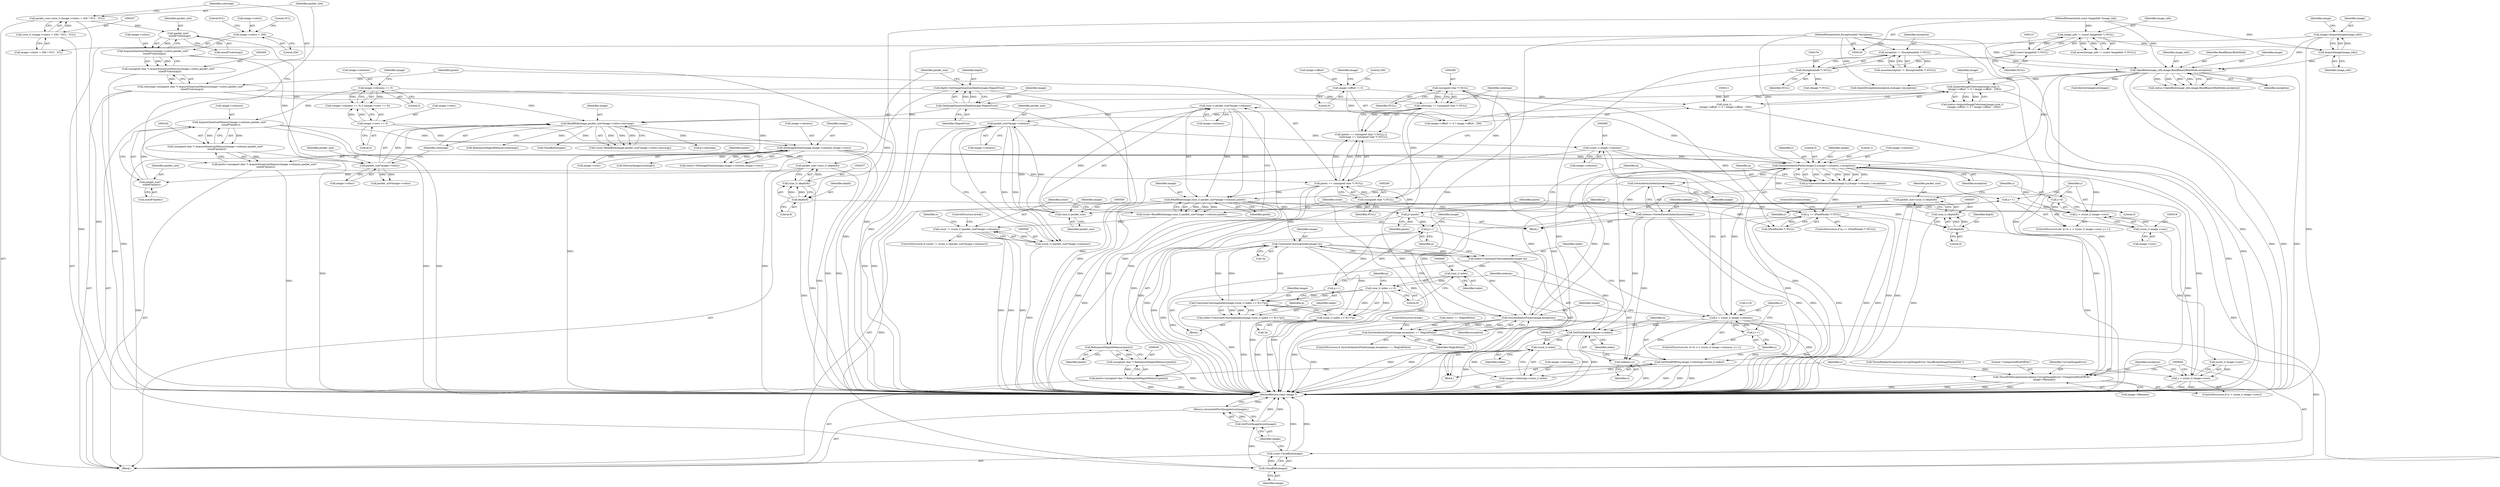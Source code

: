 digraph "0_ImageMagick_f6e9d0d9955e85bdd7540b251cd50d598dacc5e6_32@pointer" {
"1000554" [label="(Call,(size_t) packet_size*image->columns)"];
"1000555" [label="(Call,(size_t) packet_size)"];
"1000567" [label="(Call,packet_size*image->columns)"];
"1000554" [label="(Call,(size_t) packet_size*image->columns)"];
"1000530" [label="(Call,QueueAuthenticPixels(image,0,y,image->columns,1,exception))"];
"1000482" [label="(Call,SetImageExtent(image,image->columns,image->rows))"];
"1000296" [label="(Call,ReadBlob(image,packet_size*image->colors,colormap))"];
"1000231" [label="(Call,GetImageQuantumDepth(image,MagickTrue))"];
"1000208" [label="(Call,AcquireImageColormap(image,(size_t)\n    (image->offset != 0 ? image->offset : 256)))"];
"1000183" [label="(Call,OpenBlob(image_info,image,ReadBinaryBlobMode,exception))"];
"1000164" [label="(Call,AcquireImage(image_info))"];
"1000124" [label="(Call,image_info != (const ImageInfo *) NULL)"];
"1000105" [label="(MethodParameterIn,const ImageInfo *image_info)"];
"1000126" [label="(Call,(const ImageInfo *) NULL)"];
"1000162" [label="(Call,image=AcquireImage(image_info))"];
"1000151" [label="(Call,exception != (ExceptionInfo *) NULL)"];
"1000106" [label="(MethodParameterIn,ExceptionInfo *exception)"];
"1000153" [label="(Call,(ExceptionInfo *) NULL)"];
"1000210" [label="(Call,(size_t)\n    (image->offset != 0 ? image->offset : 256))"];
"1000213" [label="(Call,image->offset != 0)"];
"1000298" [label="(Call,packet_size*image->colors)"];
"1000274" [label="(Call,packet_size*\n    sizeof(*colormap))"];
"1000254" [label="(Call,packet_size=(size_t) (image->colors > 256 ? 6UL : 3UL))"];
"1000256" [label="(Call,(size_t) (image->colors > 256 ? 6UL : 3UL))"];
"1000270" [label="(Call,AcquireQuantumMemory(image->colors,packet_size*\n    sizeof(*colormap)))"];
"1000259" [label="(Call,image->colors > 256)"];
"1000286" [label="(Call,colormap == (unsigned char *) NULL)"];
"1000266" [label="(Call,colormap=(unsigned char *) AcquireQuantumMemory(image->colors,packet_size*\n    sizeof(*colormap)))"];
"1000268" [label="(Call,(unsigned char *) AcquireQuantumMemory(image->colors,packet_size*\n    sizeof(*colormap)))"];
"1000288" [label="(Call,(unsigned char *) NULL)"];
"1000283" [label="(Call,(unsigned char *) NULL)"];
"1000245" [label="(Call,AcquireQuantumMemory(image->columns,packet_size*\n    sizeof(*pixels)))"];
"1000168" [label="(Call,image->columns == 0)"];
"1000249" [label="(Call,packet_size*\n    sizeof(*pixels))"];
"1000234" [label="(Call,packet_size=(size_t) (depth/8))"];
"1000236" [label="(Call,(size_t) (depth/8))"];
"1000238" [label="(Call,depth/8)"];
"1000229" [label="(Call,depth=GetImageQuantumDepth(image,MagickTrue))"];
"1000173" [label="(Call,image->rows == 0)"];
"1000632" [label="(Call,SyncAuthenticPixels(image,exception))"];
"1000552" [label="(Call,ReadBlob(image,(size_t) packet_size*image->columns,pixels))"];
"1000548" [label="(Call,GetAuthenticIndexQueue(image))"];
"1000281" [label="(Call,pixels == (unsigned char *) NULL)"];
"1000241" [label="(Call,pixels=(unsigned char *) AcquireQuantumMemory(image->columns,packet_size*\n    sizeof(*pixels)))"];
"1000243" [label="(Call,(unsigned char *) AcquireQuantumMemory(image->columns,packet_size*\n    sizeof(*pixels)))"];
"1000589" [label="(Call,ConstrainColormapIndex(image,*p))"];
"1000604" [label="(Call,ConstrainColormapIndex(image,((size_t) index << 8)+(*p)))"];
"1000607" [label="(Call,(size_t) index << 8)"];
"1000608" [label="(Call,(size_t) index)"];
"1000587" [label="(Call,index=ConstrainColormapIndex(image,*p))"];
"1000515" [label="(Call,y < (ssize_t) image->rows)"];
"1000512" [label="(Call,y=0)"];
"1000522" [label="(Call,y++)"];
"1000517" [label="(Call,(ssize_t) image->rows)"];
"1000579" [label="(Call,(ssize_t) image->columns)"];
"1000504" [label="(Call,packet_size=(size_t) (depth/8))"];
"1000506" [label="(Call,(size_t) (depth/8))"];
"1000508" [label="(Call,depth/8)"];
"1000525" [label="(Call,p=pixels)"];
"1000593" [label="(Call,p++)"];
"1000614" [label="(Call,p++)"];
"1000550" [label="(Call,count=ReadBlob(image,(size_t) packet_size*image->columns,pixels))"];
"1000563" [label="(Call,count != (ssize_t) (packet_size*image->columns))"];
"1000602" [label="(Call,index=ConstrainColormapIndex(image,((size_t) index << 8)+(*p)))"];
"1000616" [label="(Call,SetPixelIndex(indexes+x,index))"];
"1000627" [label="(Call,(ssize_t) index)"];
"1000621" [label="(Call,SetPixelRGBO(q,image->colormap+(ssize_t) index))"];
"1000623" [label="(Call,image->colormap+(ssize_t) index)"];
"1000644" [label="(Call,y < (ssize_t) image->rows)"];
"1000528" [label="(Call,q=QueueAuthenticPixels(image,0,y,image->columns,1,exception))"];
"1000540" [label="(Call,q == (PixelPacket *) NULL)"];
"1000546" [label="(Call,indexes=GetAuthenticIndexQueue(image))"];
"1000617" [label="(Call,indexes+x)"];
"1000565" [label="(Call,(ssize_t) (packet_size*image->columns))"];
"1000577" [label="(Call,x < (ssize_t) image->columns)"];
"1000584" [label="(Call,x++)"];
"1000651" [label="(Call,ThrowFileException(exception,CorruptImageError,\"UnexpectedEndOfFile\",\n      image->filename))"];
"1000660" [label="(Call,CloseBlob(image))"];
"1000658" [label="(Call,(void) CloseBlob(image))"];
"1000663" [label="(Call,GetFirstImageInList(image))"];
"1000662" [label="(Return,return(GetFirstImageInList(image));)"];
"1000631" [label="(Call,SyncAuthenticPixels(image,exception) == MagickFalse)"];
"1000606" [label="(Call,((size_t) index << 8)+(*p))"];
"1000641" [label="(Call,RelinquishMagickMemory(pixels))"];
"1000639" [label="(Call,(unsigned char *) RelinquishMagickMemory(pixels))"];
"1000637" [label="(Call,pixels=(unsigned char *) RelinquishMagickMemory(pixels))"];
"1000561" [label="(Identifier,pixels)"];
"1000249" [label="(Call,packet_size*\n    sizeof(*pixels))"];
"1000265" [label="(Literal,3UL)"];
"1000519" [label="(Call,image->rows)"];
"1000482" [label="(Call,SetImageExtent(image,image->columns,image->rows))"];
"1000274" [label="(Call,packet_size*\n    sizeof(*colormap))"];
"1000515" [label="(Call,y < (ssize_t) image->rows)"];
"1000509" [label="(Identifier,depth)"];
"1000464" [label="(Call,RelinquishMagickMemory(colormap))"];
"1000243" [label="(Call,(unsigned char *) AcquireQuantumMemory(image->columns,packet_size*\n    sizeof(*pixels)))"];
"1000235" [label="(Identifier,packet_size)"];
"1000288" [label="(Call,(unsigned char *) NULL)"];
"1000547" [label="(Identifier,indexes)"];
"1000533" [label="(Identifier,y)"];
"1000298" [label="(Call,packet_size*image->colors)"];
"1000286" [label="(Call,colormap == (unsigned char *) NULL)"];
"1000475" [label="(Call,CloseBlob(image))"];
"1000590" [label="(Identifier,image)"];
"1000551" [label="(Identifier,count)"];
"1000526" [label="(Identifier,p)"];
"1000506" [label="(Call,(size_t) (depth/8))"];
"1000622" [label="(Identifier,q)"];
"1000661" [label="(Identifier,image)"];
"1000514" [label="(Literal,0)"];
"1000230" [label="(Identifier,depth)"];
"1000528" [label="(Call,q=QueueAuthenticPixels(image,0,y,image->columns,1,exception))"];
"1000555" [label="(Call,(size_t) packet_size)"];
"1000487" [label="(Call,image->rows)"];
"1000254" [label="(Call,packet_size=(size_t) (image->colors > 256 ? 6UL : 3UL))"];
"1000495" [label="(Call,InheritException(exception,&image->exception))"];
"1000573" [label="(ControlStructure,for (x=0; x < (ssize_t) image->columns; x++))"];
"1000187" [label="(Identifier,exception)"];
"1000568" [label="(Identifier,packet_size)"];
"1000635" [label="(Identifier,MagickFalse)"];
"1000128" [label="(Identifier,NULL)"];
"1000577" [label="(Call,x < (ssize_t) image->columns)"];
"1000505" [label="(Identifier,packet_size)"];
"1000175" [label="(Identifier,image)"];
"1000532" [label="(Literal,0)"];
"1000586" [label="(Block,)"];
"1000594" [label="(Identifier,p)"];
"1000271" [label="(Call,image->colors)"];
"1000601" [label="(Block,)"];
"1000491" [label="(Call,status == MagickFalse)"];
"1000162" [label="(Call,image=AcquireImage(image_info))"];
"1000608" [label="(Call,(size_t) index)"];
"1000658" [label="(Call,(void) CloseBlob(image))"];
"1000309" [label="(Call,packet_size*image->colors)"];
"1000314" [label="(Call,ThrowReaderException(CorruptImageError,\"InsufficientImageDataInFile\"))"];
"1000517" [label="(Call,(ssize_t) image->rows)"];
"1000153" [label="(Call,(ExceptionInfo *) NULL)"];
"1000632" [label="(Call,SyncAuthenticPixels(image,exception))"];
"1000290" [label="(Identifier,NULL)"];
"1000285" [label="(Identifier,NULL)"];
"1000614" [label="(Call,p++)"];
"1000615" [label="(Identifier,p)"];
"1000542" [label="(Call,(PixelPacket *) NULL)"];
"1000206" [label="(Call,status=AcquireImageColormap(image,(size_t)\n    (image->offset != 0 ? image->offset : 256)))"];
"1000591" [label="(Call,*p)"];
"1000605" [label="(Identifier,image)"];
"1000530" [label="(Call,QueueAuthenticPixels(image,0,y,image->columns,1,exception))"];
"1000504" [label="(Call,packet_size=(size_t) (depth/8))"];
"1000502" [label="(Call,DestroyImageList(image))"];
"1000125" [label="(Identifier,image_info)"];
"1000620" [label="(Identifier,index)"];
"1000645" [label="(Identifier,y)"];
"1000611" [label="(Literal,8)"];
"1000513" [label="(Identifier,y)"];
"1000634" [label="(Identifier,exception)"];
"1000232" [label="(Identifier,image)"];
"1000587" [label="(Call,index=ConstrainColormapIndex(image,*p))"];
"1000630" [label="(ControlStructure,if (SyncAuthenticPixels(image,exception) == MagickFalse))"];
"1000297" [label="(Identifier,image)"];
"1000565" [label="(Call,(ssize_t) (packet_size*image->columns))"];
"1000266" [label="(Call,colormap=(unsigned char *) AcquireQuantumMemory(image->colors,packet_size*\n    sizeof(*colormap)))"];
"1000569" [label="(Call,image->columns)"];
"1000212" [label="(Call,image->offset != 0 ? image->offset : 256)"];
"1000275" [label="(Identifier,packet_size)"];
"1000174" [label="(Call,image->rows)"];
"1000256" [label="(Call,(size_t) (image->colors > 256 ? 6UL : 3UL))"];
"1000236" [label="(Call,(size_t) (depth/8))"];
"1000603" [label="(Identifier,index)"];
"1000255" [label="(Identifier,packet_size)"];
"1000173" [label="(Call,image->rows == 0)"];
"1000639" [label="(Call,(unsigned char *) RelinquishMagickMemory(pixels))"];
"1000531" [label="(Identifier,image)"];
"1000637" [label="(Call,pixels=(unsigned char *) RelinquishMagickMemory(pixels))"];
"1000623" [label="(Call,image->colormap+(ssize_t) index)"];
"1000541" [label="(Identifier,q)"];
"1000483" [label="(Identifier,image)"];
"1000150" [label="(Call,assert(exception != (ExceptionInfo *) NULL))"];
"1000581" [label="(Call,image->columns)"];
"1000575" [label="(Identifier,x)"];
"1000636" [label="(ControlStructure,break;)"];
"1000550" [label="(Call,count=ReadBlob(image,(size_t) packet_size*image->columns,pixels))"];
"1000546" [label="(Call,indexes=GetAuthenticIndexQueue(image))"];
"1000165" [label="(Identifier,image_info)"];
"1000246" [label="(Call,image->columns)"];
"1000238" [label="(Call,depth/8)"];
"1000607" [label="(Call,(size_t) index << 8)"];
"1000231" [label="(Call,GetImageQuantumDepth(image,MagickTrue))"];
"1000259" [label="(Call,image->colors > 256)"];
"1000217" [label="(Literal,0)"];
"1000172" [label="(Literal,0)"];
"1000618" [label="(Identifier,indexes)"];
"1000633" [label="(Identifier,image)"];
"1000617" [label="(Call,indexes+x)"];
"1000280" [label="(Call,(pixels == (unsigned char *) NULL) ||\n      (colormap == (unsigned char *) NULL))"];
"1000642" [label="(Identifier,pixels)"];
"1000234" [label="(Call,packet_size=(size_t) (depth/8))"];
"1000209" [label="(Identifier,image)"];
"1000593" [label="(Call,p++)"];
"1000169" [label="(Call,image->columns)"];
"1000164" [label="(Call,AcquireImage(image_info))"];
"1000613" [label="(Identifier,p)"];
"1000589" [label="(Call,ConstrainColormapIndex(image,*p))"];
"1000126" [label="(Call,(const ImageInfo *) NULL)"];
"1000105" [label="(MethodParameterIn,const ImageInfo *image_info)"];
"1000559" [label="(Identifier,image)"];
"1000664" [label="(Identifier,image)"];
"1000268" [label="(Call,(unsigned char *) AcquireQuantumMemory(image->colors,packet_size*\n    sizeof(*colormap)))"];
"1000644" [label="(Call,y < (ssize_t) image->rows)"];
"1000184" [label="(Identifier,image_info)"];
"1000529" [label="(Identifier,q)"];
"1000663" [label="(Call,GetFirstImageInList(image))"];
"1000106" [label="(MethodParameterIn,ExceptionInfo *exception)"];
"1000151" [label="(Call,exception != (ExceptionInfo *) NULL)"];
"1000221" [label="(Literal,256)"];
"1000299" [label="(Identifier,packet_size)"];
"1000264" [label="(Literal,6UL)"];
"1000579" [label="(Call,(ssize_t) image->columns)"];
"1000537" [label="(Literal,1)"];
"1000631" [label="(Call,SyncAuthenticPixels(image,exception) == MagickFalse)"];
"1000616" [label="(Call,SetPixelIndex(indexes+x,index))"];
"1000585" [label="(Identifier,x)"];
"1000270" [label="(Call,AcquireQuantumMemory(image->colors,packet_size*\n    sizeof(*colormap)))"];
"1000564" [label="(Identifier,count)"];
"1000578" [label="(Identifier,x)"];
"1000588" [label="(Identifier,index)"];
"1000240" [label="(Literal,8)"];
"1000511" [label="(ControlStructure,for (y=0; y < (ssize_t) image->rows; y++))"];
"1000276" [label="(Call,sizeof(*colormap))"];
"1000629" [label="(Identifier,index)"];
"1000300" [label="(Call,image->colors)"];
"1000516" [label="(Identifier,y)"];
"1000186" [label="(Identifier,ReadBinaryBlobMode)"];
"1000208" [label="(Call,AcquireImageColormap(image,(size_t)\n    (image->offset != 0 ? image->offset : 256)))"];
"1000548" [label="(Call,GetAuthenticIndexQueue(image))"];
"1000627" [label="(Call,(ssize_t) index)"];
"1000263" [label="(Literal,256)"];
"1000241" [label="(Call,pixels=(unsigned char *) AcquireQuantumMemory(image->columns,packet_size*\n    sizeof(*pixels)))"];
"1000510" [label="(Literal,8)"];
"1000294" [label="(Call,count=ReadBlob(image,packet_size*image->colors,colormap))"];
"1000198" [label="(Call,(Image *) NULL)"];
"1000239" [label="(Identifier,depth)"];
"1000183" [label="(Call,OpenBlob(image_info,image,ReadBinaryBlobMode,exception))"];
"1000195" [label="(Call,DestroyImageList(image))"];
"1000210" [label="(Call,(size_t)\n    (image->offset != 0 ? image->offset : 256))"];
"1000660" [label="(Call,CloseBlob(image))"];
"1000317" [label="(Call,p=colormap)"];
"1000107" [label="(Block,)"];
"1000185" [label="(Identifier,image)"];
"1000214" [label="(Call,image->offset)"];
"1000177" [label="(Literal,0)"];
"1000233" [label="(Identifier,MagickTrue)"];
"1000574" [label="(Call,x=0)"];
"1000296" [label="(Call,ReadBlob(image,packet_size*image->colors,colormap))"];
"1000646" [label="(Call,(ssize_t) image->rows)"];
"1000155" [label="(Identifier,NULL)"];
"1000584" [label="(Call,x++)"];
"1000624" [label="(Call,image->colormap)"];
"1000549" [label="(Identifier,image)"];
"1000643" [label="(ControlStructure,if (y < (ssize_t) image->rows))"];
"1000619" [label="(Identifier,x)"];
"1000641" [label="(Call,RelinquishMagickMemory(pixels))"];
"1000558" [label="(Call,image->columns)"];
"1000283" [label="(Call,(unsigned char *) NULL)"];
"1000638" [label="(Identifier,pixels)"];
"1000563" [label="(Call,count != (ssize_t) (packet_size*image->columns))"];
"1000539" [label="(ControlStructure,if (q == (PixelPacket *) NULL))"];
"1000219" [label="(Identifier,image)"];
"1000652" [label="(Identifier,exception)"];
"1000655" [label="(Call,image->filename)"];
"1000170" [label="(Identifier,image)"];
"1000267" [label="(Identifier,colormap)"];
"1000163" [label="(Identifier,image)"];
"1000654" [label="(Literal,\"UnexpectedEndOfFile\")"];
"1000303" [label="(Identifier,colormap)"];
"1000242" [label="(Identifier,pixels)"];
"1000602" [label="(Call,index=ConstrainColormapIndex(image,((size_t) index << 8)+(*p)))"];
"1000557" [label="(Identifier,packet_size)"];
"1000545" [label="(ControlStructure,break;)"];
"1000167" [label="(Call,(image->columns == 0) || (image->rows == 0))"];
"1000251" [label="(Call,sizeof(*pixels))"];
"1000554" [label="(Call,(size_t) packet_size*image->columns)"];
"1000604" [label="(Call,ConstrainColormapIndex(image,((size_t) index << 8)+(*p)))"];
"1000525" [label="(Call,p=pixels)"];
"1000124" [label="(Call,image_info != (const ImageInfo *) NULL)"];
"1000213" [label="(Call,image->offset != 0)"];
"1000258" [label="(Call,image->colors > 256 ? 6UL : 3UL)"];
"1000534" [label="(Call,image->columns)"];
"1000651" [label="(Call,ThrowFileException(exception,CorruptImageError,\"UnexpectedEndOfFile\",\n      image->filename))"];
"1000480" [label="(Call,status=SetImageExtent(image,image->columns,image->rows))"];
"1000512" [label="(Call,y=0)"];
"1000527" [label="(Identifier,pixels)"];
"1000662" [label="(Return,return(GetFirstImageInList(image));)"];
"1000123" [label="(Call,assert(image_info != (const ImageInfo *) NULL))"];
"1000260" [label="(Call,image->colors)"];
"1000553" [label="(Identifier,image)"];
"1000522" [label="(Call,y++)"];
"1000552" [label="(Call,ReadBlob(image,(size_t) packet_size*image->columns,pixels))"];
"1000152" [label="(Identifier,exception)"];
"1000168" [label="(Call,image->columns == 0)"];
"1000281" [label="(Call,pixels == (unsigned char *) NULL)"];
"1000621" [label="(Call,SetPixelRGBO(q,image->colormap+(ssize_t) index))"];
"1000562" [label="(ControlStructure,if (count != (ssize_t) (packet_size*image->columns)))"];
"1000540" [label="(Call,q == (PixelPacket *) NULL)"];
"1000610" [label="(Identifier,index)"];
"1000282" [label="(Identifier,pixels)"];
"1000287" [label="(Identifier,colormap)"];
"1000524" [label="(Block,)"];
"1000598" [label="(Identifier,image)"];
"1000606" [label="(Call,((size_t) index << 8)+(*p))"];
"1000665" [label="(MethodReturn,static Image *)"];
"1000538" [label="(Identifier,exception)"];
"1000181" [label="(Call,status=OpenBlob(image_info,image,ReadBinaryBlobMode,exception))"];
"1000612" [label="(Call,*p)"];
"1000245" [label="(Call,AcquireQuantumMemory(image->columns,packet_size*\n    sizeof(*pixels)))"];
"1000250" [label="(Identifier,packet_size)"];
"1000508" [label="(Call,depth/8)"];
"1000523" [label="(Identifier,y)"];
"1000484" [label="(Call,image->columns)"];
"1000567" [label="(Call,packet_size*image->columns)"];
"1000572" [label="(ControlStructure,break;)"];
"1000653" [label="(Identifier,CorruptImageError)"];
"1000229" [label="(Call,depth=GetImageQuantumDepth(image,MagickTrue))"];
"1000554" -> "1000552"  [label="AST: "];
"1000554" -> "1000558"  [label="CFG: "];
"1000555" -> "1000554"  [label="AST: "];
"1000558" -> "1000554"  [label="AST: "];
"1000561" -> "1000554"  [label="CFG: "];
"1000554" -> "1000665"  [label="DDG: "];
"1000554" -> "1000552"  [label="DDG: "];
"1000554" -> "1000552"  [label="DDG: "];
"1000555" -> "1000554"  [label="DDG: "];
"1000530" -> "1000554"  [label="DDG: "];
"1000554" -> "1000567"  [label="DDG: "];
"1000555" -> "1000557"  [label="CFG: "];
"1000556" -> "1000555"  [label="AST: "];
"1000557" -> "1000555"  [label="AST: "];
"1000559" -> "1000555"  [label="CFG: "];
"1000567" -> "1000555"  [label="DDG: "];
"1000504" -> "1000555"  [label="DDG: "];
"1000555" -> "1000567"  [label="DDG: "];
"1000567" -> "1000565"  [label="AST: "];
"1000567" -> "1000569"  [label="CFG: "];
"1000568" -> "1000567"  [label="AST: "];
"1000569" -> "1000567"  [label="AST: "];
"1000565" -> "1000567"  [label="CFG: "];
"1000567" -> "1000665"  [label="DDG: "];
"1000567" -> "1000665"  [label="DDG: "];
"1000567" -> "1000565"  [label="DDG: "];
"1000567" -> "1000565"  [label="DDG: "];
"1000567" -> "1000579"  [label="DDG: "];
"1000530" -> "1000528"  [label="AST: "];
"1000530" -> "1000538"  [label="CFG: "];
"1000531" -> "1000530"  [label="AST: "];
"1000532" -> "1000530"  [label="AST: "];
"1000533" -> "1000530"  [label="AST: "];
"1000534" -> "1000530"  [label="AST: "];
"1000537" -> "1000530"  [label="AST: "];
"1000538" -> "1000530"  [label="AST: "];
"1000528" -> "1000530"  [label="CFG: "];
"1000530" -> "1000665"  [label="DDG: "];
"1000530" -> "1000665"  [label="DDG: "];
"1000530" -> "1000522"  [label="DDG: "];
"1000530" -> "1000528"  [label="DDG: "];
"1000530" -> "1000528"  [label="DDG: "];
"1000530" -> "1000528"  [label="DDG: "];
"1000530" -> "1000528"  [label="DDG: "];
"1000530" -> "1000528"  [label="DDG: "];
"1000530" -> "1000528"  [label="DDG: "];
"1000482" -> "1000530"  [label="DDG: "];
"1000482" -> "1000530"  [label="DDG: "];
"1000632" -> "1000530"  [label="DDG: "];
"1000632" -> "1000530"  [label="DDG: "];
"1000515" -> "1000530"  [label="DDG: "];
"1000579" -> "1000530"  [label="DDG: "];
"1000183" -> "1000530"  [label="DDG: "];
"1000106" -> "1000530"  [label="DDG: "];
"1000530" -> "1000548"  [label="DDG: "];
"1000530" -> "1000632"  [label="DDG: "];
"1000530" -> "1000644"  [label="DDG: "];
"1000530" -> "1000651"  [label="DDG: "];
"1000530" -> "1000660"  [label="DDG: "];
"1000482" -> "1000480"  [label="AST: "];
"1000482" -> "1000487"  [label="CFG: "];
"1000483" -> "1000482"  [label="AST: "];
"1000484" -> "1000482"  [label="AST: "];
"1000487" -> "1000482"  [label="AST: "];
"1000480" -> "1000482"  [label="CFG: "];
"1000482" -> "1000665"  [label="DDG: "];
"1000482" -> "1000665"  [label="DDG: "];
"1000482" -> "1000480"  [label="DDG: "];
"1000482" -> "1000480"  [label="DDG: "];
"1000482" -> "1000480"  [label="DDG: "];
"1000296" -> "1000482"  [label="DDG: "];
"1000245" -> "1000482"  [label="DDG: "];
"1000173" -> "1000482"  [label="DDG: "];
"1000482" -> "1000502"  [label="DDG: "];
"1000482" -> "1000517"  [label="DDG: "];
"1000482" -> "1000660"  [label="DDG: "];
"1000296" -> "1000294"  [label="AST: "];
"1000296" -> "1000303"  [label="CFG: "];
"1000297" -> "1000296"  [label="AST: "];
"1000298" -> "1000296"  [label="AST: "];
"1000303" -> "1000296"  [label="AST: "];
"1000294" -> "1000296"  [label="CFG: "];
"1000296" -> "1000294"  [label="DDG: "];
"1000296" -> "1000294"  [label="DDG: "];
"1000296" -> "1000294"  [label="DDG: "];
"1000231" -> "1000296"  [label="DDG: "];
"1000298" -> "1000296"  [label="DDG: "];
"1000298" -> "1000296"  [label="DDG: "];
"1000286" -> "1000296"  [label="DDG: "];
"1000266" -> "1000296"  [label="DDG: "];
"1000296" -> "1000317"  [label="DDG: "];
"1000296" -> "1000464"  [label="DDG: "];
"1000296" -> "1000475"  [label="DDG: "];
"1000231" -> "1000229"  [label="AST: "];
"1000231" -> "1000233"  [label="CFG: "];
"1000232" -> "1000231"  [label="AST: "];
"1000233" -> "1000231"  [label="AST: "];
"1000229" -> "1000231"  [label="CFG: "];
"1000231" -> "1000665"  [label="DDG: "];
"1000231" -> "1000229"  [label="DDG: "];
"1000231" -> "1000229"  [label="DDG: "];
"1000208" -> "1000231"  [label="DDG: "];
"1000208" -> "1000206"  [label="AST: "];
"1000208" -> "1000210"  [label="CFG: "];
"1000209" -> "1000208"  [label="AST: "];
"1000210" -> "1000208"  [label="AST: "];
"1000206" -> "1000208"  [label="CFG: "];
"1000208" -> "1000665"  [label="DDG: "];
"1000208" -> "1000206"  [label="DDG: "];
"1000208" -> "1000206"  [label="DDG: "];
"1000183" -> "1000208"  [label="DDG: "];
"1000210" -> "1000208"  [label="DDG: "];
"1000183" -> "1000181"  [label="AST: "];
"1000183" -> "1000187"  [label="CFG: "];
"1000184" -> "1000183"  [label="AST: "];
"1000185" -> "1000183"  [label="AST: "];
"1000186" -> "1000183"  [label="AST: "];
"1000187" -> "1000183"  [label="AST: "];
"1000181" -> "1000183"  [label="CFG: "];
"1000183" -> "1000665"  [label="DDG: "];
"1000183" -> "1000665"  [label="DDG: "];
"1000183" -> "1000665"  [label="DDG: "];
"1000183" -> "1000181"  [label="DDG: "];
"1000183" -> "1000181"  [label="DDG: "];
"1000183" -> "1000181"  [label="DDG: "];
"1000183" -> "1000181"  [label="DDG: "];
"1000164" -> "1000183"  [label="DDG: "];
"1000105" -> "1000183"  [label="DDG: "];
"1000162" -> "1000183"  [label="DDG: "];
"1000151" -> "1000183"  [label="DDG: "];
"1000106" -> "1000183"  [label="DDG: "];
"1000183" -> "1000195"  [label="DDG: "];
"1000183" -> "1000495"  [label="DDG: "];
"1000183" -> "1000651"  [label="DDG: "];
"1000164" -> "1000162"  [label="AST: "];
"1000164" -> "1000165"  [label="CFG: "];
"1000165" -> "1000164"  [label="AST: "];
"1000162" -> "1000164"  [label="CFG: "];
"1000164" -> "1000162"  [label="DDG: "];
"1000124" -> "1000164"  [label="DDG: "];
"1000105" -> "1000164"  [label="DDG: "];
"1000124" -> "1000123"  [label="AST: "];
"1000124" -> "1000126"  [label="CFG: "];
"1000125" -> "1000124"  [label="AST: "];
"1000126" -> "1000124"  [label="AST: "];
"1000123" -> "1000124"  [label="CFG: "];
"1000124" -> "1000665"  [label="DDG: "];
"1000124" -> "1000123"  [label="DDG: "];
"1000124" -> "1000123"  [label="DDG: "];
"1000105" -> "1000124"  [label="DDG: "];
"1000126" -> "1000124"  [label="DDG: "];
"1000105" -> "1000104"  [label="AST: "];
"1000105" -> "1000665"  [label="DDG: "];
"1000126" -> "1000128"  [label="CFG: "];
"1000127" -> "1000126"  [label="AST: "];
"1000128" -> "1000126"  [label="AST: "];
"1000126" -> "1000153"  [label="DDG: "];
"1000162" -> "1000107"  [label="AST: "];
"1000163" -> "1000162"  [label="AST: "];
"1000170" -> "1000162"  [label="CFG: "];
"1000162" -> "1000665"  [label="DDG: "];
"1000151" -> "1000150"  [label="AST: "];
"1000151" -> "1000153"  [label="CFG: "];
"1000152" -> "1000151"  [label="AST: "];
"1000153" -> "1000151"  [label="AST: "];
"1000150" -> "1000151"  [label="CFG: "];
"1000151" -> "1000665"  [label="DDG: "];
"1000151" -> "1000150"  [label="DDG: "];
"1000151" -> "1000150"  [label="DDG: "];
"1000106" -> "1000151"  [label="DDG: "];
"1000153" -> "1000151"  [label="DDG: "];
"1000106" -> "1000104"  [label="AST: "];
"1000106" -> "1000665"  [label="DDG: "];
"1000106" -> "1000495"  [label="DDG: "];
"1000106" -> "1000632"  [label="DDG: "];
"1000106" -> "1000651"  [label="DDG: "];
"1000153" -> "1000155"  [label="CFG: "];
"1000154" -> "1000153"  [label="AST: "];
"1000155" -> "1000153"  [label="AST: "];
"1000153" -> "1000198"  [label="DDG: "];
"1000153" -> "1000283"  [label="DDG: "];
"1000210" -> "1000212"  [label="CFG: "];
"1000211" -> "1000210"  [label="AST: "];
"1000212" -> "1000210"  [label="AST: "];
"1000210" -> "1000665"  [label="DDG: "];
"1000213" -> "1000210"  [label="DDG: "];
"1000213" -> "1000212"  [label="AST: "];
"1000213" -> "1000217"  [label="CFG: "];
"1000214" -> "1000213"  [label="AST: "];
"1000217" -> "1000213"  [label="AST: "];
"1000219" -> "1000213"  [label="CFG: "];
"1000221" -> "1000213"  [label="CFG: "];
"1000213" -> "1000212"  [label="DDG: "];
"1000298" -> "1000300"  [label="CFG: "];
"1000299" -> "1000298"  [label="AST: "];
"1000300" -> "1000298"  [label="AST: "];
"1000303" -> "1000298"  [label="CFG: "];
"1000274" -> "1000298"  [label="DDG: "];
"1000270" -> "1000298"  [label="DDG: "];
"1000298" -> "1000309"  [label="DDG: "];
"1000298" -> "1000309"  [label="DDG: "];
"1000274" -> "1000270"  [label="AST: "];
"1000274" -> "1000276"  [label="CFG: "];
"1000275" -> "1000274"  [label="AST: "];
"1000276" -> "1000274"  [label="AST: "];
"1000270" -> "1000274"  [label="CFG: "];
"1000274" -> "1000270"  [label="DDG: "];
"1000254" -> "1000274"  [label="DDG: "];
"1000254" -> "1000107"  [label="AST: "];
"1000254" -> "1000256"  [label="CFG: "];
"1000255" -> "1000254"  [label="AST: "];
"1000256" -> "1000254"  [label="AST: "];
"1000267" -> "1000254"  [label="CFG: "];
"1000254" -> "1000665"  [label="DDG: "];
"1000256" -> "1000254"  [label="DDG: "];
"1000256" -> "1000258"  [label="CFG: "];
"1000257" -> "1000256"  [label="AST: "];
"1000258" -> "1000256"  [label="AST: "];
"1000256" -> "1000665"  [label="DDG: "];
"1000270" -> "1000268"  [label="AST: "];
"1000271" -> "1000270"  [label="AST: "];
"1000268" -> "1000270"  [label="CFG: "];
"1000270" -> "1000665"  [label="DDG: "];
"1000270" -> "1000268"  [label="DDG: "];
"1000270" -> "1000268"  [label="DDG: "];
"1000259" -> "1000270"  [label="DDG: "];
"1000259" -> "1000258"  [label="AST: "];
"1000259" -> "1000263"  [label="CFG: "];
"1000260" -> "1000259"  [label="AST: "];
"1000263" -> "1000259"  [label="AST: "];
"1000264" -> "1000259"  [label="CFG: "];
"1000265" -> "1000259"  [label="CFG: "];
"1000286" -> "1000280"  [label="AST: "];
"1000286" -> "1000288"  [label="CFG: "];
"1000287" -> "1000286"  [label="AST: "];
"1000288" -> "1000286"  [label="AST: "];
"1000280" -> "1000286"  [label="CFG: "];
"1000286" -> "1000665"  [label="DDG: "];
"1000286" -> "1000280"  [label="DDG: "];
"1000286" -> "1000280"  [label="DDG: "];
"1000266" -> "1000286"  [label="DDG: "];
"1000288" -> "1000286"  [label="DDG: "];
"1000266" -> "1000107"  [label="AST: "];
"1000266" -> "1000268"  [label="CFG: "];
"1000267" -> "1000266"  [label="AST: "];
"1000268" -> "1000266"  [label="AST: "];
"1000282" -> "1000266"  [label="CFG: "];
"1000266" -> "1000665"  [label="DDG: "];
"1000268" -> "1000266"  [label="DDG: "];
"1000269" -> "1000268"  [label="AST: "];
"1000268" -> "1000665"  [label="DDG: "];
"1000288" -> "1000290"  [label="CFG: "];
"1000289" -> "1000288"  [label="AST: "];
"1000290" -> "1000288"  [label="AST: "];
"1000288" -> "1000665"  [label="DDG: "];
"1000283" -> "1000288"  [label="DDG: "];
"1000288" -> "1000542"  [label="DDG: "];
"1000283" -> "1000281"  [label="AST: "];
"1000283" -> "1000285"  [label="CFG: "];
"1000284" -> "1000283"  [label="AST: "];
"1000285" -> "1000283"  [label="AST: "];
"1000281" -> "1000283"  [label="CFG: "];
"1000283" -> "1000665"  [label="DDG: "];
"1000283" -> "1000281"  [label="DDG: "];
"1000283" -> "1000542"  [label="DDG: "];
"1000245" -> "1000243"  [label="AST: "];
"1000245" -> "1000249"  [label="CFG: "];
"1000246" -> "1000245"  [label="AST: "];
"1000249" -> "1000245"  [label="AST: "];
"1000243" -> "1000245"  [label="CFG: "];
"1000245" -> "1000665"  [label="DDG: "];
"1000245" -> "1000665"  [label="DDG: "];
"1000245" -> "1000243"  [label="DDG: "];
"1000245" -> "1000243"  [label="DDG: "];
"1000168" -> "1000245"  [label="DDG: "];
"1000249" -> "1000245"  [label="DDG: "];
"1000168" -> "1000167"  [label="AST: "];
"1000168" -> "1000172"  [label="CFG: "];
"1000169" -> "1000168"  [label="AST: "];
"1000172" -> "1000168"  [label="AST: "];
"1000175" -> "1000168"  [label="CFG: "];
"1000167" -> "1000168"  [label="CFG: "];
"1000168" -> "1000665"  [label="DDG: "];
"1000168" -> "1000167"  [label="DDG: "];
"1000168" -> "1000167"  [label="DDG: "];
"1000249" -> "1000251"  [label="CFG: "];
"1000250" -> "1000249"  [label="AST: "];
"1000251" -> "1000249"  [label="AST: "];
"1000234" -> "1000249"  [label="DDG: "];
"1000234" -> "1000107"  [label="AST: "];
"1000234" -> "1000236"  [label="CFG: "];
"1000235" -> "1000234"  [label="AST: "];
"1000236" -> "1000234"  [label="AST: "];
"1000242" -> "1000234"  [label="CFG: "];
"1000234" -> "1000665"  [label="DDG: "];
"1000236" -> "1000234"  [label="DDG: "];
"1000236" -> "1000238"  [label="CFG: "];
"1000237" -> "1000236"  [label="AST: "];
"1000238" -> "1000236"  [label="AST: "];
"1000236" -> "1000665"  [label="DDG: "];
"1000238" -> "1000236"  [label="DDG: "];
"1000238" -> "1000236"  [label="DDG: "];
"1000238" -> "1000240"  [label="CFG: "];
"1000239" -> "1000238"  [label="AST: "];
"1000240" -> "1000238"  [label="AST: "];
"1000238" -> "1000665"  [label="DDG: "];
"1000229" -> "1000238"  [label="DDG: "];
"1000238" -> "1000508"  [label="DDG: "];
"1000229" -> "1000107"  [label="AST: "];
"1000230" -> "1000229"  [label="AST: "];
"1000235" -> "1000229"  [label="CFG: "];
"1000229" -> "1000665"  [label="DDG: "];
"1000173" -> "1000167"  [label="AST: "];
"1000173" -> "1000177"  [label="CFG: "];
"1000174" -> "1000173"  [label="AST: "];
"1000177" -> "1000173"  [label="AST: "];
"1000167" -> "1000173"  [label="CFG: "];
"1000173" -> "1000665"  [label="DDG: "];
"1000173" -> "1000167"  [label="DDG: "];
"1000173" -> "1000167"  [label="DDG: "];
"1000632" -> "1000631"  [label="AST: "];
"1000632" -> "1000634"  [label="CFG: "];
"1000633" -> "1000632"  [label="AST: "];
"1000634" -> "1000632"  [label="AST: "];
"1000635" -> "1000632"  [label="CFG: "];
"1000632" -> "1000665"  [label="DDG: "];
"1000632" -> "1000631"  [label="DDG: "];
"1000632" -> "1000631"  [label="DDG: "];
"1000552" -> "1000632"  [label="DDG: "];
"1000589" -> "1000632"  [label="DDG: "];
"1000604" -> "1000632"  [label="DDG: "];
"1000632" -> "1000651"  [label="DDG: "];
"1000632" -> "1000660"  [label="DDG: "];
"1000552" -> "1000550"  [label="AST: "];
"1000552" -> "1000561"  [label="CFG: "];
"1000553" -> "1000552"  [label="AST: "];
"1000561" -> "1000552"  [label="AST: "];
"1000550" -> "1000552"  [label="CFG: "];
"1000552" -> "1000665"  [label="DDG: "];
"1000552" -> "1000525"  [label="DDG: "];
"1000552" -> "1000550"  [label="DDG: "];
"1000552" -> "1000550"  [label="DDG: "];
"1000552" -> "1000550"  [label="DDG: "];
"1000548" -> "1000552"  [label="DDG: "];
"1000281" -> "1000552"  [label="DDG: "];
"1000552" -> "1000589"  [label="DDG: "];
"1000552" -> "1000641"  [label="DDG: "];
"1000552" -> "1000660"  [label="DDG: "];
"1000548" -> "1000546"  [label="AST: "];
"1000548" -> "1000549"  [label="CFG: "];
"1000549" -> "1000548"  [label="AST: "];
"1000546" -> "1000548"  [label="CFG: "];
"1000548" -> "1000546"  [label="DDG: "];
"1000281" -> "1000280"  [label="AST: "];
"1000282" -> "1000281"  [label="AST: "];
"1000287" -> "1000281"  [label="CFG: "];
"1000280" -> "1000281"  [label="CFG: "];
"1000281" -> "1000665"  [label="DDG: "];
"1000281" -> "1000665"  [label="DDG: "];
"1000281" -> "1000280"  [label="DDG: "];
"1000281" -> "1000280"  [label="DDG: "];
"1000241" -> "1000281"  [label="DDG: "];
"1000281" -> "1000525"  [label="DDG: "];
"1000281" -> "1000641"  [label="DDG: "];
"1000241" -> "1000107"  [label="AST: "];
"1000241" -> "1000243"  [label="CFG: "];
"1000242" -> "1000241"  [label="AST: "];
"1000243" -> "1000241"  [label="AST: "];
"1000255" -> "1000241"  [label="CFG: "];
"1000241" -> "1000665"  [label="DDG: "];
"1000243" -> "1000241"  [label="DDG: "];
"1000244" -> "1000243"  [label="AST: "];
"1000243" -> "1000665"  [label="DDG: "];
"1000589" -> "1000587"  [label="AST: "];
"1000589" -> "1000591"  [label="CFG: "];
"1000590" -> "1000589"  [label="AST: "];
"1000591" -> "1000589"  [label="AST: "];
"1000587" -> "1000589"  [label="CFG: "];
"1000589" -> "1000665"  [label="DDG: "];
"1000589" -> "1000587"  [label="DDG: "];
"1000589" -> "1000587"  [label="DDG: "];
"1000604" -> "1000589"  [label="DDG: "];
"1000589" -> "1000604"  [label="DDG: "];
"1000589" -> "1000604"  [label="DDG: "];
"1000589" -> "1000606"  [label="DDG: "];
"1000604" -> "1000602"  [label="AST: "];
"1000604" -> "1000606"  [label="CFG: "];
"1000605" -> "1000604"  [label="AST: "];
"1000606" -> "1000604"  [label="AST: "];
"1000602" -> "1000604"  [label="CFG: "];
"1000604" -> "1000665"  [label="DDG: "];
"1000604" -> "1000602"  [label="DDG: "];
"1000604" -> "1000602"  [label="DDG: "];
"1000607" -> "1000604"  [label="DDG: "];
"1000607" -> "1000604"  [label="DDG: "];
"1000607" -> "1000606"  [label="AST: "];
"1000607" -> "1000611"  [label="CFG: "];
"1000608" -> "1000607"  [label="AST: "];
"1000611" -> "1000607"  [label="AST: "];
"1000613" -> "1000607"  [label="CFG: "];
"1000607" -> "1000665"  [label="DDG: "];
"1000607" -> "1000606"  [label="DDG: "];
"1000607" -> "1000606"  [label="DDG: "];
"1000608" -> "1000607"  [label="DDG: "];
"1000608" -> "1000610"  [label="CFG: "];
"1000609" -> "1000608"  [label="AST: "];
"1000610" -> "1000608"  [label="AST: "];
"1000611" -> "1000608"  [label="CFG: "];
"1000587" -> "1000608"  [label="DDG: "];
"1000587" -> "1000586"  [label="AST: "];
"1000588" -> "1000587"  [label="AST: "];
"1000594" -> "1000587"  [label="CFG: "];
"1000587" -> "1000665"  [label="DDG: "];
"1000587" -> "1000616"  [label="DDG: "];
"1000515" -> "1000511"  [label="AST: "];
"1000515" -> "1000517"  [label="CFG: "];
"1000516" -> "1000515"  [label="AST: "];
"1000517" -> "1000515"  [label="AST: "];
"1000526" -> "1000515"  [label="CFG: "];
"1000638" -> "1000515"  [label="CFG: "];
"1000512" -> "1000515"  [label="DDG: "];
"1000522" -> "1000515"  [label="DDG: "];
"1000517" -> "1000515"  [label="DDG: "];
"1000515" -> "1000644"  [label="DDG: "];
"1000512" -> "1000511"  [label="AST: "];
"1000512" -> "1000514"  [label="CFG: "];
"1000513" -> "1000512"  [label="AST: "];
"1000514" -> "1000512"  [label="AST: "];
"1000516" -> "1000512"  [label="CFG: "];
"1000522" -> "1000511"  [label="AST: "];
"1000522" -> "1000523"  [label="CFG: "];
"1000523" -> "1000522"  [label="AST: "];
"1000516" -> "1000522"  [label="CFG: "];
"1000517" -> "1000519"  [label="CFG: "];
"1000518" -> "1000517"  [label="AST: "];
"1000519" -> "1000517"  [label="AST: "];
"1000517" -> "1000646"  [label="DDG: "];
"1000579" -> "1000577"  [label="AST: "];
"1000579" -> "1000581"  [label="CFG: "];
"1000580" -> "1000579"  [label="AST: "];
"1000581" -> "1000579"  [label="AST: "];
"1000577" -> "1000579"  [label="CFG: "];
"1000579" -> "1000665"  [label="DDG: "];
"1000579" -> "1000577"  [label="DDG: "];
"1000504" -> "1000107"  [label="AST: "];
"1000504" -> "1000506"  [label="CFG: "];
"1000505" -> "1000504"  [label="AST: "];
"1000506" -> "1000504"  [label="AST: "];
"1000513" -> "1000504"  [label="CFG: "];
"1000504" -> "1000665"  [label="DDG: "];
"1000504" -> "1000665"  [label="DDG: "];
"1000506" -> "1000504"  [label="DDG: "];
"1000506" -> "1000508"  [label="CFG: "];
"1000507" -> "1000506"  [label="AST: "];
"1000508" -> "1000506"  [label="AST: "];
"1000506" -> "1000665"  [label="DDG: "];
"1000508" -> "1000506"  [label="DDG: "];
"1000508" -> "1000506"  [label="DDG: "];
"1000508" -> "1000510"  [label="CFG: "];
"1000509" -> "1000508"  [label="AST: "];
"1000510" -> "1000508"  [label="AST: "];
"1000508" -> "1000665"  [label="DDG: "];
"1000525" -> "1000524"  [label="AST: "];
"1000525" -> "1000527"  [label="CFG: "];
"1000526" -> "1000525"  [label="AST: "];
"1000527" -> "1000525"  [label="AST: "];
"1000529" -> "1000525"  [label="CFG: "];
"1000525" -> "1000665"  [label="DDG: "];
"1000525" -> "1000593"  [label="DDG: "];
"1000593" -> "1000586"  [label="AST: "];
"1000593" -> "1000594"  [label="CFG: "];
"1000594" -> "1000593"  [label="AST: "];
"1000598" -> "1000593"  [label="CFG: "];
"1000593" -> "1000665"  [label="DDG: "];
"1000614" -> "1000593"  [label="DDG: "];
"1000593" -> "1000614"  [label="DDG: "];
"1000614" -> "1000601"  [label="AST: "];
"1000614" -> "1000615"  [label="CFG: "];
"1000615" -> "1000614"  [label="AST: "];
"1000618" -> "1000614"  [label="CFG: "];
"1000614" -> "1000665"  [label="DDG: "];
"1000550" -> "1000524"  [label="AST: "];
"1000551" -> "1000550"  [label="AST: "];
"1000564" -> "1000550"  [label="CFG: "];
"1000550" -> "1000665"  [label="DDG: "];
"1000550" -> "1000563"  [label="DDG: "];
"1000563" -> "1000562"  [label="AST: "];
"1000563" -> "1000565"  [label="CFG: "];
"1000564" -> "1000563"  [label="AST: "];
"1000565" -> "1000563"  [label="AST: "];
"1000572" -> "1000563"  [label="CFG: "];
"1000575" -> "1000563"  [label="CFG: "];
"1000563" -> "1000665"  [label="DDG: "];
"1000563" -> "1000665"  [label="DDG: "];
"1000563" -> "1000665"  [label="DDG: "];
"1000565" -> "1000563"  [label="DDG: "];
"1000602" -> "1000601"  [label="AST: "];
"1000603" -> "1000602"  [label="AST: "];
"1000615" -> "1000602"  [label="CFG: "];
"1000602" -> "1000665"  [label="DDG: "];
"1000602" -> "1000616"  [label="DDG: "];
"1000616" -> "1000586"  [label="AST: "];
"1000616" -> "1000620"  [label="CFG: "];
"1000617" -> "1000616"  [label="AST: "];
"1000620" -> "1000616"  [label="AST: "];
"1000622" -> "1000616"  [label="CFG: "];
"1000616" -> "1000665"  [label="DDG: "];
"1000616" -> "1000665"  [label="DDG: "];
"1000546" -> "1000616"  [label="DDG: "];
"1000577" -> "1000616"  [label="DDG: "];
"1000616" -> "1000627"  [label="DDG: "];
"1000627" -> "1000623"  [label="AST: "];
"1000627" -> "1000629"  [label="CFG: "];
"1000628" -> "1000627"  [label="AST: "];
"1000629" -> "1000627"  [label="AST: "];
"1000623" -> "1000627"  [label="CFG: "];
"1000627" -> "1000665"  [label="DDG: "];
"1000627" -> "1000621"  [label="DDG: "];
"1000627" -> "1000623"  [label="DDG: "];
"1000621" -> "1000586"  [label="AST: "];
"1000621" -> "1000623"  [label="CFG: "];
"1000622" -> "1000621"  [label="AST: "];
"1000623" -> "1000621"  [label="AST: "];
"1000585" -> "1000621"  [label="CFG: "];
"1000621" -> "1000665"  [label="DDG: "];
"1000621" -> "1000665"  [label="DDG: "];
"1000621" -> "1000665"  [label="DDG: "];
"1000540" -> "1000621"  [label="DDG: "];
"1000624" -> "1000623"  [label="AST: "];
"1000623" -> "1000665"  [label="DDG: "];
"1000623" -> "1000665"  [label="DDG: "];
"1000644" -> "1000643"  [label="AST: "];
"1000644" -> "1000646"  [label="CFG: "];
"1000645" -> "1000644"  [label="AST: "];
"1000646" -> "1000644"  [label="AST: "];
"1000652" -> "1000644"  [label="CFG: "];
"1000659" -> "1000644"  [label="CFG: "];
"1000644" -> "1000665"  [label="DDG: "];
"1000644" -> "1000665"  [label="DDG: "];
"1000644" -> "1000665"  [label="DDG: "];
"1000646" -> "1000644"  [label="DDG: "];
"1000528" -> "1000524"  [label="AST: "];
"1000529" -> "1000528"  [label="AST: "];
"1000541" -> "1000528"  [label="CFG: "];
"1000528" -> "1000665"  [label="DDG: "];
"1000528" -> "1000540"  [label="DDG: "];
"1000540" -> "1000539"  [label="AST: "];
"1000540" -> "1000542"  [label="CFG: "];
"1000541" -> "1000540"  [label="AST: "];
"1000542" -> "1000540"  [label="AST: "];
"1000545" -> "1000540"  [label="CFG: "];
"1000547" -> "1000540"  [label="CFG: "];
"1000540" -> "1000665"  [label="DDG: "];
"1000540" -> "1000665"  [label="DDG: "];
"1000540" -> "1000665"  [label="DDG: "];
"1000542" -> "1000540"  [label="DDG: "];
"1000546" -> "1000524"  [label="AST: "];
"1000547" -> "1000546"  [label="AST: "];
"1000551" -> "1000546"  [label="CFG: "];
"1000546" -> "1000665"  [label="DDG: "];
"1000546" -> "1000665"  [label="DDG: "];
"1000546" -> "1000617"  [label="DDG: "];
"1000617" -> "1000619"  [label="CFG: "];
"1000618" -> "1000617"  [label="AST: "];
"1000619" -> "1000617"  [label="AST: "];
"1000620" -> "1000617"  [label="CFG: "];
"1000617" -> "1000665"  [label="DDG: "];
"1000577" -> "1000617"  [label="DDG: "];
"1000566" -> "1000565"  [label="AST: "];
"1000565" -> "1000665"  [label="DDG: "];
"1000577" -> "1000573"  [label="AST: "];
"1000578" -> "1000577"  [label="AST: "];
"1000588" -> "1000577"  [label="CFG: "];
"1000633" -> "1000577"  [label="CFG: "];
"1000577" -> "1000665"  [label="DDG: "];
"1000577" -> "1000665"  [label="DDG: "];
"1000577" -> "1000665"  [label="DDG: "];
"1000574" -> "1000577"  [label="DDG: "];
"1000584" -> "1000577"  [label="DDG: "];
"1000577" -> "1000584"  [label="DDG: "];
"1000584" -> "1000573"  [label="AST: "];
"1000584" -> "1000585"  [label="CFG: "];
"1000585" -> "1000584"  [label="AST: "];
"1000578" -> "1000584"  [label="CFG: "];
"1000651" -> "1000643"  [label="AST: "];
"1000651" -> "1000655"  [label="CFG: "];
"1000652" -> "1000651"  [label="AST: "];
"1000653" -> "1000651"  [label="AST: "];
"1000654" -> "1000651"  [label="AST: "];
"1000655" -> "1000651"  [label="AST: "];
"1000659" -> "1000651"  [label="CFG: "];
"1000651" -> "1000665"  [label="DDG: "];
"1000651" -> "1000665"  [label="DDG: "];
"1000651" -> "1000665"  [label="DDG: "];
"1000651" -> "1000665"  [label="DDG: "];
"1000314" -> "1000651"  [label="DDG: "];
"1000660" -> "1000658"  [label="AST: "];
"1000660" -> "1000661"  [label="CFG: "];
"1000661" -> "1000660"  [label="AST: "];
"1000658" -> "1000660"  [label="CFG: "];
"1000660" -> "1000658"  [label="DDG: "];
"1000660" -> "1000663"  [label="DDG: "];
"1000658" -> "1000107"  [label="AST: "];
"1000659" -> "1000658"  [label="AST: "];
"1000664" -> "1000658"  [label="CFG: "];
"1000658" -> "1000665"  [label="DDG: "];
"1000658" -> "1000665"  [label="DDG: "];
"1000663" -> "1000662"  [label="AST: "];
"1000663" -> "1000664"  [label="CFG: "];
"1000664" -> "1000663"  [label="AST: "];
"1000662" -> "1000663"  [label="CFG: "];
"1000663" -> "1000665"  [label="DDG: "];
"1000663" -> "1000665"  [label="DDG: "];
"1000663" -> "1000662"  [label="DDG: "];
"1000662" -> "1000107"  [label="AST: "];
"1000665" -> "1000662"  [label="CFG: "];
"1000662" -> "1000665"  [label="DDG: "];
"1000631" -> "1000630"  [label="AST: "];
"1000631" -> "1000635"  [label="CFG: "];
"1000635" -> "1000631"  [label="AST: "];
"1000636" -> "1000631"  [label="CFG: "];
"1000523" -> "1000631"  [label="CFG: "];
"1000631" -> "1000665"  [label="DDG: "];
"1000631" -> "1000665"  [label="DDG: "];
"1000631" -> "1000665"  [label="DDG: "];
"1000491" -> "1000631"  [label="DDG: "];
"1000606" -> "1000612"  [label="CFG: "];
"1000612" -> "1000606"  [label="AST: "];
"1000606" -> "1000665"  [label="DDG: "];
"1000606" -> "1000665"  [label="DDG: "];
"1000641" -> "1000639"  [label="AST: "];
"1000641" -> "1000642"  [label="CFG: "];
"1000642" -> "1000641"  [label="AST: "];
"1000639" -> "1000641"  [label="CFG: "];
"1000641" -> "1000639"  [label="DDG: "];
"1000639" -> "1000637"  [label="AST: "];
"1000640" -> "1000639"  [label="AST: "];
"1000637" -> "1000639"  [label="CFG: "];
"1000639" -> "1000665"  [label="DDG: "];
"1000639" -> "1000637"  [label="DDG: "];
"1000637" -> "1000107"  [label="AST: "];
"1000638" -> "1000637"  [label="AST: "];
"1000645" -> "1000637"  [label="CFG: "];
"1000637" -> "1000665"  [label="DDG: "];
"1000637" -> "1000665"  [label="DDG: "];
}
